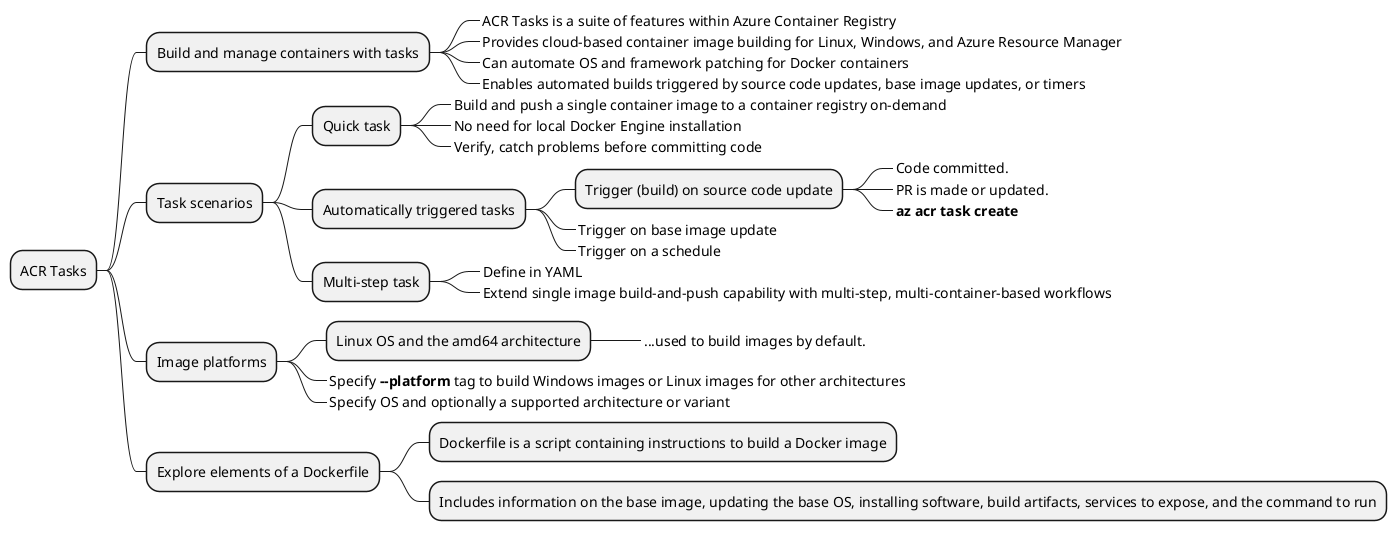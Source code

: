 @startmindmap
* ACR Tasks
** Build and manage containers with tasks
***_ ACR Tasks is a suite of features within Azure Container Registry
***_ Provides cloud-based container image building for Linux, Windows, and Azure Resource Manager
***_ Can automate OS and framework patching for Docker containers
***_ Enables automated builds triggered by source code updates, base image updates, or timers
** Task scenarios
*** Quick task
****_ Build and push a single container image to a container registry on-demand
****_ No need for local Docker Engine installation
****_ Verify, catch problems before committing code
*** Automatically triggered tasks
**** Trigger (build) on source code update
*****_ Code committed.
*****_ PR is made or updated.
*****_ **az acr task create**
****_ Trigger on base image update
****_ Trigger on a schedule
 
*** Multi-step task
****_ Define in YAML
****_ Extend single image build-and-push capability with multi-step, multi-container-based workflows

** Image platforms
*** Linux OS and the amd64 architecture
****_ ...used to build images by default.
***_ Specify **--platform** tag to build Windows images or Linux images for other architectures
***_ Specify OS and optionally a supported architecture or variant
** Explore elements of a Dockerfile
*** Dockerfile is a script containing instructions to build a Docker image
*** Includes information on the base image, updating the base OS, installing software, build artifacts, services to expose, and the command to run
@endmindmap
